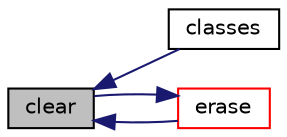 digraph "clear"
{
  bgcolor="transparent";
  edge [fontname="Helvetica",fontsize="10",labelfontname="Helvetica",labelfontsize="10"];
  node [fontname="Helvetica",fontsize="10",shape=record];
  rankdir="LR";
  Node1 [label="clear",height=0.2,width=0.4,color="black", fillcolor="grey75", style="filled" fontcolor="black"];
  Node1 -> Node2 [dir="back",color="midnightblue",fontsize="10",style="solid",fontname="Helvetica"];
  Node2 [label="classes",height=0.2,width=0.4,color="black",URL="$classFoam_1_1objectRegistry.html#a9400c5fd56c2961be303b9225cd7c831",tooltip="A summary hash of classes used and their associated object names. "];
  Node1 -> Node3 [dir="back",color="midnightblue",fontsize="10",style="solid",fontname="Helvetica"];
  Node3 [label="erase",height=0.2,width=0.4,color="red",URL="$classFoam_1_1objectRegistry.html#ac3686dd9fae3979613a188d94d6c38ff",tooltip="Erase an entry specified by the given iterator. "];
  Node3 -> Node1 [dir="back",color="midnightblue",fontsize="10",style="solid",fontname="Helvetica"];
}
